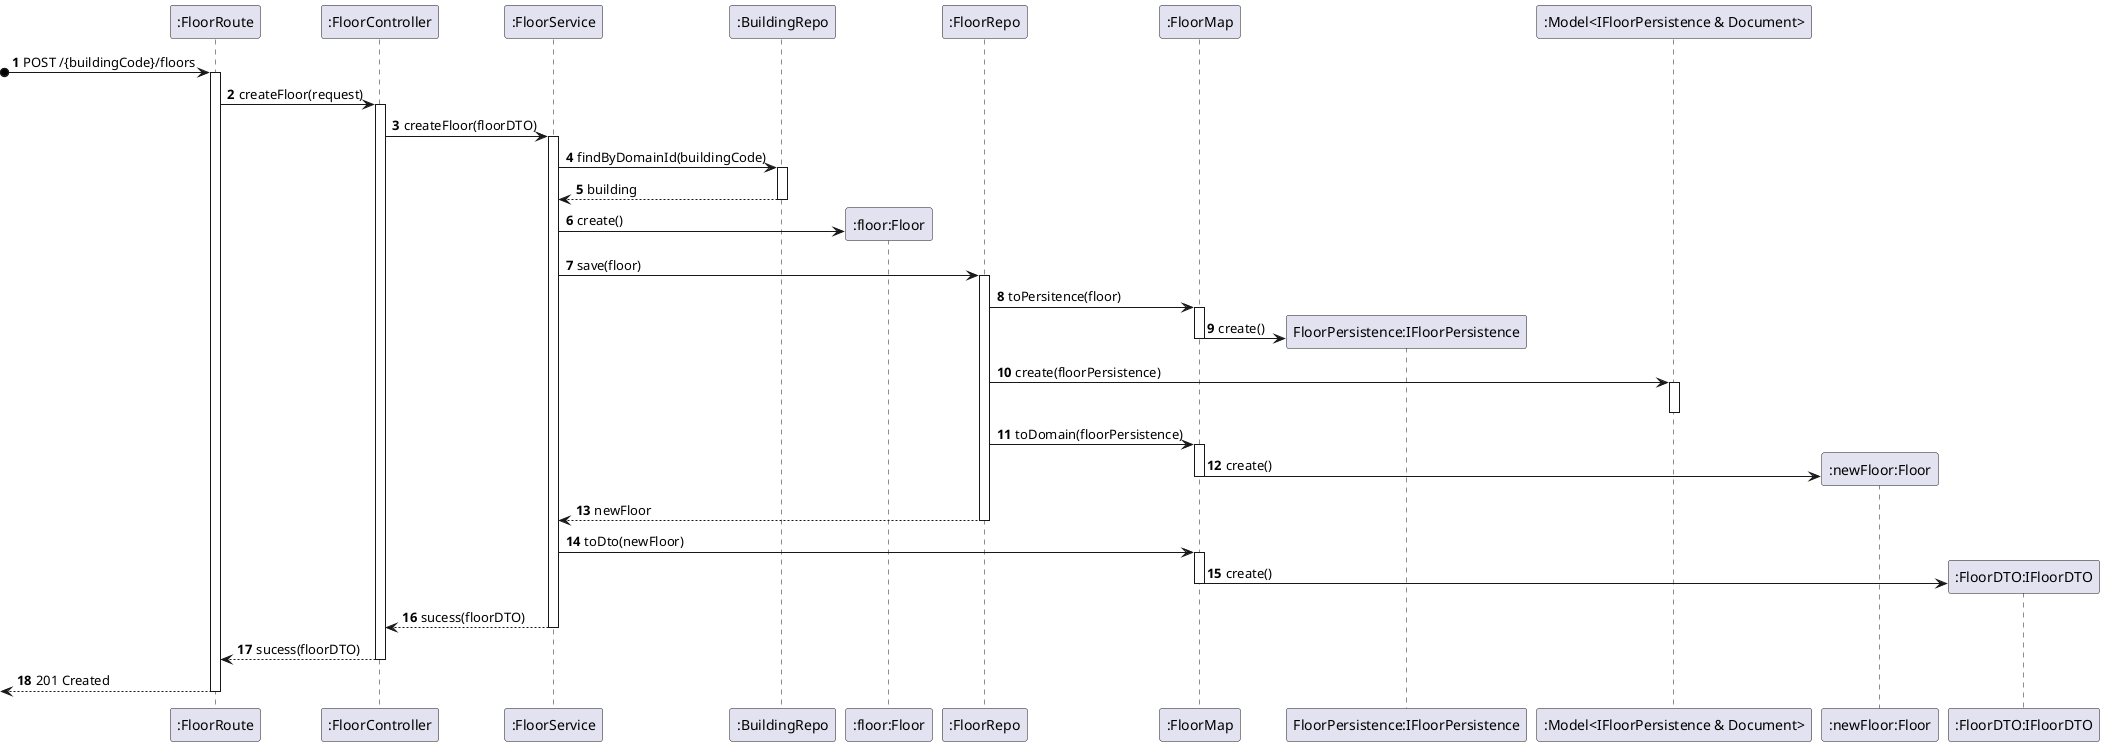 @startuml process-view
autonumber
participant ROUTE as ":FloorRoute"
participant CTRL as ":FloorController"
participant SRV as ":FloorService"
participant REPOBUILDING as ":BuildingRepo"
participant FLOOR as ":floor:Floor"
participant REPO as ":FloorRepo"
participant MAP as ":FloorMap"
participant PERS as "FloorPersistence:IFloorPersistence"
participant MODEL as ":Model<IFloorPersistence & Document>"
participant NBUILD as ":newFloor:Floor"
participant DTO as ":FloorDTO:IFloorDTO"

?o-> ROUTE : POST /{buildingCode}/floors
activate ROUTE

ROUTE -> CTRL : createFloor(request)
activate CTRL
CTRL -> SRV : createFloor(floorDTO)
activate SRV
SRV -> REPOBUILDING : findByDomainId(buildingCode)
activate REPOBUILDING
REPOBUILDING --> SRV : building
deactivate REPOBUILDING
SRV -> FLOOR** : create()
SRV -> REPO : save(floor)
activate REPO
REPO -> MAP : toPersitence(floor)
activate MAP
MAP -> PERS** : create()
deactivate MAP
REPO -> MODEL : create(floorPersistence)
activate MODEL
deactivate MODEL
REPO -> MAP : toDomain(floorPersistence)
activate MAP
MAP -> NBUILD** : create()
deactivate MAP
REPO --> SRV : newFloor
deactivate REPO
SRV -> MAP : toDto(newFloor)
activate MAP
MAP -> DTO** : create()
deactivate MAP
SRV --> CTRL : sucess(floorDTO)
deactivate SRV
CTRL --> ROUTE : sucess(floorDTO)
deactivate CTRL
<-- ROUTE : 201 Created
deactivate ROUTE

@enduml
